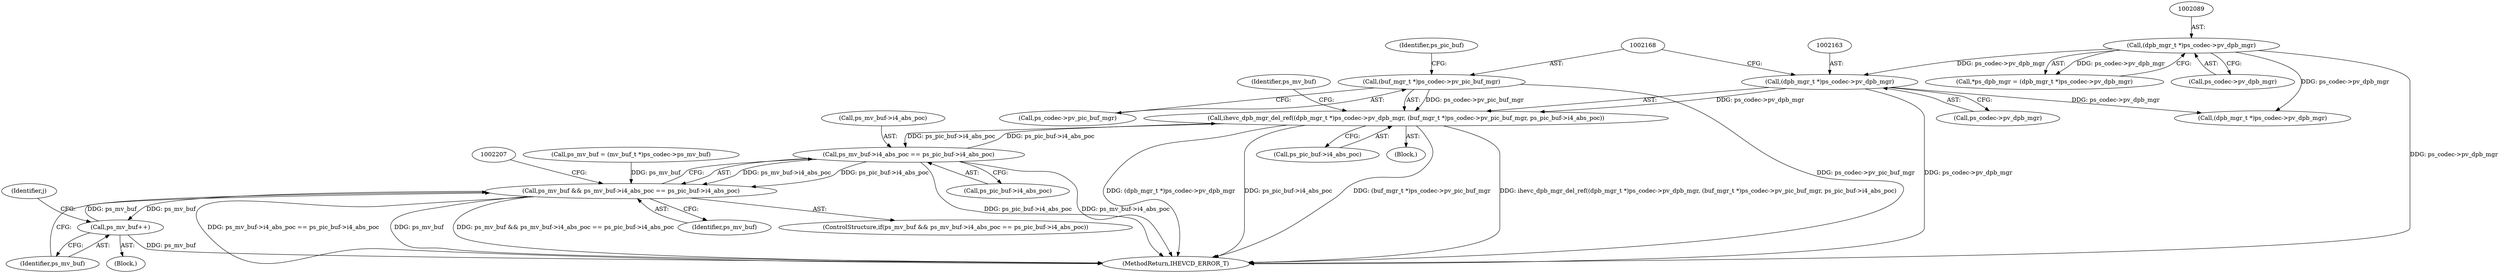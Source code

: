 digraph "0_Android_7c9be319a279654e55a6d757265f88c61a16a4d5@pointer" {
"1002161" [label="(Call,ihevc_dpb_mgr_del_ref((dpb_mgr_t *)ps_codec->pv_dpb_mgr, (buf_mgr_t *)ps_codec->pv_pic_buf_mgr, ps_pic_buf->i4_abs_poc))"];
"1002162" [label="(Call,(dpb_mgr_t *)ps_codec->pv_dpb_mgr)"];
"1002088" [label="(Call,(dpb_mgr_t *)ps_codec->pv_dpb_mgr)"];
"1002167" [label="(Call,(buf_mgr_t *)ps_codec->pv_pic_buf_mgr)"];
"1002197" [label="(Call,ps_mv_buf->i4_abs_poc == ps_pic_buf->i4_abs_poc)"];
"1002161" [label="(Call,ihevc_dpb_mgr_del_ref((dpb_mgr_t *)ps_codec->pv_dpb_mgr, (buf_mgr_t *)ps_codec->pv_pic_buf_mgr, ps_pic_buf->i4_abs_poc))"];
"1002195" [label="(Call,ps_mv_buf && ps_mv_buf->i4_abs_poc == ps_pic_buf->i4_abs_poc)"];
"1002214" [label="(Call,ps_mv_buf++)"];
"1002196" [label="(Identifier,ps_mv_buf)"];
"1002173" [label="(Identifier,ps_pic_buf)"];
"1002161" [label="(Call,ihevc_dpb_mgr_del_ref((dpb_mgr_t *)ps_codec->pv_dpb_mgr, (buf_mgr_t *)ps_codec->pv_pic_buf_mgr, ps_pic_buf->i4_abs_poc))"];
"1002162" [label="(Call,(dpb_mgr_t *)ps_codec->pv_dpb_mgr)"];
"1002193" [label="(Block,)"];
"1002201" [label="(Call,ps_pic_buf->i4_abs_poc)"];
"1002088" [label="(Call,(dpb_mgr_t *)ps_codec->pv_dpb_mgr)"];
"1002167" [label="(Call,(buf_mgr_t *)ps_codec->pv_pic_buf_mgr)"];
"1002176" [label="(Identifier,ps_mv_buf)"];
"1002172" [label="(Call,ps_pic_buf->i4_abs_poc)"];
"1002090" [label="(Call,ps_codec->pv_dpb_mgr)"];
"1002175" [label="(Call,ps_mv_buf = (mv_buf_t *)ps_codec->ps_mv_buf)"];
"1002214" [label="(Call,ps_mv_buf++)"];
"1002169" [label="(Call,ps_codec->pv_pic_buf_mgr)"];
"1002194" [label="(ControlStructure,if(ps_mv_buf && ps_mv_buf->i4_abs_poc == ps_pic_buf->i4_abs_poc))"];
"1002164" [label="(Call,ps_codec->pv_dpb_mgr)"];
"1002195" [label="(Call,ps_mv_buf && ps_mv_buf->i4_abs_poc == ps_pic_buf->i4_abs_poc)"];
"1002685" [label="(MethodReturn,IHEVCD_ERROR_T)"];
"1002291" [label="(Call,(dpb_mgr_t *)ps_codec->pv_dpb_mgr)"];
"1002149" [label="(Block,)"];
"1002192" [label="(Identifier,j)"];
"1002197" [label="(Call,ps_mv_buf->i4_abs_poc == ps_pic_buf->i4_abs_poc)"];
"1002198" [label="(Call,ps_mv_buf->i4_abs_poc)"];
"1002215" [label="(Identifier,ps_mv_buf)"];
"1002086" [label="(Call,*ps_dpb_mgr = (dpb_mgr_t *)ps_codec->pv_dpb_mgr)"];
"1002161" -> "1002149"  [label="AST: "];
"1002161" -> "1002172"  [label="CFG: "];
"1002162" -> "1002161"  [label="AST: "];
"1002167" -> "1002161"  [label="AST: "];
"1002172" -> "1002161"  [label="AST: "];
"1002176" -> "1002161"  [label="CFG: "];
"1002161" -> "1002685"  [label="DDG: (dpb_mgr_t *)ps_codec->pv_dpb_mgr"];
"1002161" -> "1002685"  [label="DDG: ps_pic_buf->i4_abs_poc"];
"1002161" -> "1002685"  [label="DDG: (buf_mgr_t *)ps_codec->pv_pic_buf_mgr"];
"1002161" -> "1002685"  [label="DDG: ihevc_dpb_mgr_del_ref((dpb_mgr_t *)ps_codec->pv_dpb_mgr, (buf_mgr_t *)ps_codec->pv_pic_buf_mgr, ps_pic_buf->i4_abs_poc)"];
"1002162" -> "1002161"  [label="DDG: ps_codec->pv_dpb_mgr"];
"1002167" -> "1002161"  [label="DDG: ps_codec->pv_pic_buf_mgr"];
"1002197" -> "1002161"  [label="DDG: ps_pic_buf->i4_abs_poc"];
"1002161" -> "1002197"  [label="DDG: ps_pic_buf->i4_abs_poc"];
"1002162" -> "1002164"  [label="CFG: "];
"1002163" -> "1002162"  [label="AST: "];
"1002164" -> "1002162"  [label="AST: "];
"1002168" -> "1002162"  [label="CFG: "];
"1002162" -> "1002685"  [label="DDG: ps_codec->pv_dpb_mgr"];
"1002088" -> "1002162"  [label="DDG: ps_codec->pv_dpb_mgr"];
"1002162" -> "1002291"  [label="DDG: ps_codec->pv_dpb_mgr"];
"1002088" -> "1002086"  [label="AST: "];
"1002088" -> "1002090"  [label="CFG: "];
"1002089" -> "1002088"  [label="AST: "];
"1002090" -> "1002088"  [label="AST: "];
"1002086" -> "1002088"  [label="CFG: "];
"1002088" -> "1002685"  [label="DDG: ps_codec->pv_dpb_mgr"];
"1002088" -> "1002086"  [label="DDG: ps_codec->pv_dpb_mgr"];
"1002088" -> "1002291"  [label="DDG: ps_codec->pv_dpb_mgr"];
"1002167" -> "1002169"  [label="CFG: "];
"1002168" -> "1002167"  [label="AST: "];
"1002169" -> "1002167"  [label="AST: "];
"1002173" -> "1002167"  [label="CFG: "];
"1002167" -> "1002685"  [label="DDG: ps_codec->pv_pic_buf_mgr"];
"1002197" -> "1002195"  [label="AST: "];
"1002197" -> "1002201"  [label="CFG: "];
"1002198" -> "1002197"  [label="AST: "];
"1002201" -> "1002197"  [label="AST: "];
"1002195" -> "1002197"  [label="CFG: "];
"1002197" -> "1002685"  [label="DDG: ps_pic_buf->i4_abs_poc"];
"1002197" -> "1002685"  [label="DDG: ps_mv_buf->i4_abs_poc"];
"1002197" -> "1002195"  [label="DDG: ps_mv_buf->i4_abs_poc"];
"1002197" -> "1002195"  [label="DDG: ps_pic_buf->i4_abs_poc"];
"1002195" -> "1002194"  [label="AST: "];
"1002195" -> "1002196"  [label="CFG: "];
"1002196" -> "1002195"  [label="AST: "];
"1002207" -> "1002195"  [label="CFG: "];
"1002215" -> "1002195"  [label="CFG: "];
"1002195" -> "1002685"  [label="DDG: ps_mv_buf->i4_abs_poc == ps_pic_buf->i4_abs_poc"];
"1002195" -> "1002685"  [label="DDG: ps_mv_buf"];
"1002195" -> "1002685"  [label="DDG: ps_mv_buf && ps_mv_buf->i4_abs_poc == ps_pic_buf->i4_abs_poc"];
"1002175" -> "1002195"  [label="DDG: ps_mv_buf"];
"1002214" -> "1002195"  [label="DDG: ps_mv_buf"];
"1002195" -> "1002214"  [label="DDG: ps_mv_buf"];
"1002214" -> "1002193"  [label="AST: "];
"1002214" -> "1002215"  [label="CFG: "];
"1002215" -> "1002214"  [label="AST: "];
"1002192" -> "1002214"  [label="CFG: "];
"1002214" -> "1002685"  [label="DDG: ps_mv_buf"];
}
